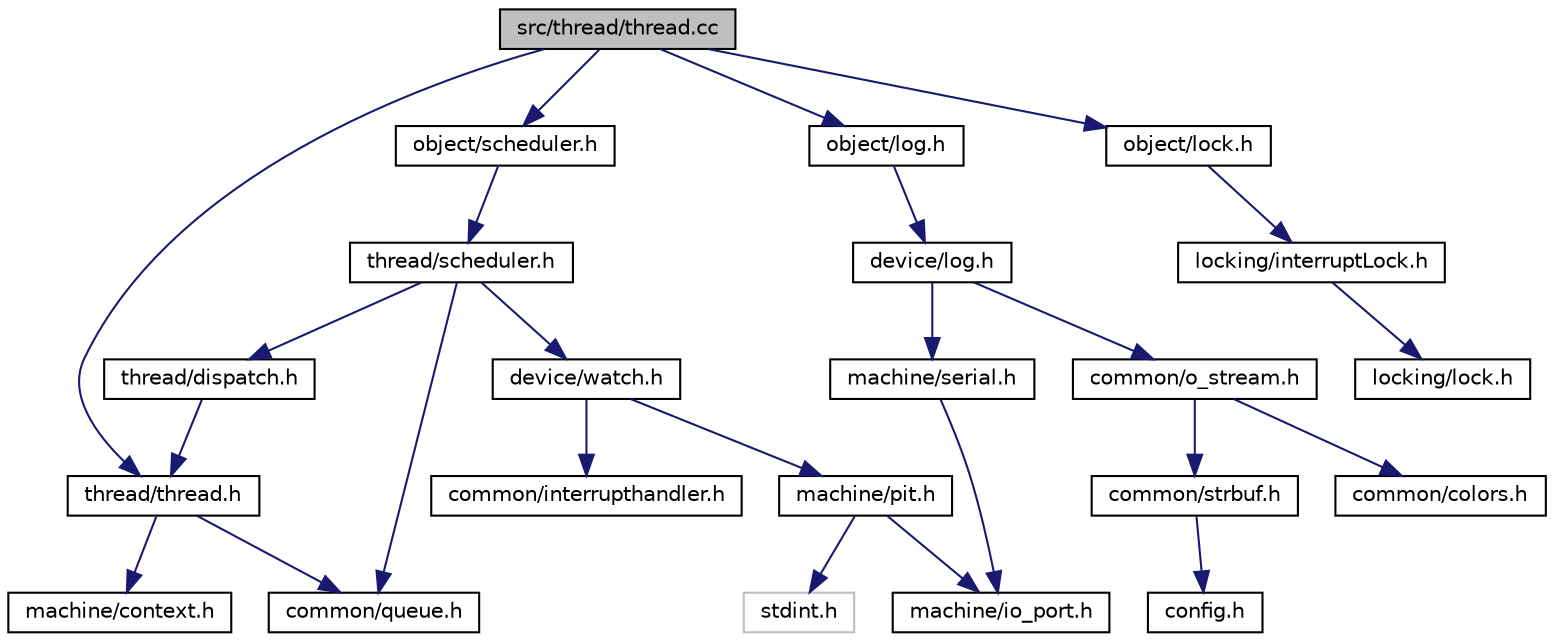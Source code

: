 digraph "src/thread/thread.cc"
{
  bgcolor="transparent";
  edge [fontname="Helvetica",fontsize="10",labelfontname="Helvetica",labelfontsize="10"];
  node [fontname="Helvetica",fontsize="10",shape=record];
  Node1 [label="src/thread/thread.cc",height=0.2,width=0.4,color="black", fillcolor="grey75", style="filled", fontcolor="black"];
  Node1 -> Node2 [color="midnightblue",fontsize="10",style="solid",fontname="Helvetica"];
  Node2 [label="thread/thread.h",height=0.2,width=0.4,color="black",URL="$thread_8h.html"];
  Node2 -> Node3 [color="midnightblue",fontsize="10",style="solid",fontname="Helvetica"];
  Node3 [label="machine/context.h",height=0.2,width=0.4,color="black",URL="$context_8h.html"];
  Node2 -> Node4 [color="midnightblue",fontsize="10",style="solid",fontname="Helvetica"];
  Node4 [label="common/queue.h",height=0.2,width=0.4,color="black",URL="$queue_8h.html"];
  Node1 -> Node5 [color="midnightblue",fontsize="10",style="solid",fontname="Helvetica"];
  Node5 [label="object/lock.h",height=0.2,width=0.4,color="black",URL="$object_2lock_8h.html"];
  Node5 -> Node6 [color="midnightblue",fontsize="10",style="solid",fontname="Helvetica"];
  Node6 [label="locking/interruptLock.h",height=0.2,width=0.4,color="black",URL="$interruptLock_8h.html"];
  Node6 -> Node7 [color="midnightblue",fontsize="10",style="solid",fontname="Helvetica"];
  Node7 [label="locking/lock.h",height=0.2,width=0.4,color="black",URL="$locking_2lock_8h.html"];
  Node1 -> Node8 [color="midnightblue",fontsize="10",style="solid",fontname="Helvetica"];
  Node8 [label="object/scheduler.h",height=0.2,width=0.4,color="black",URL="$object_2scheduler_8h.html"];
  Node8 -> Node9 [color="midnightblue",fontsize="10",style="solid",fontname="Helvetica"];
  Node9 [label="thread/scheduler.h",height=0.2,width=0.4,color="black",URL="$thread_2scheduler_8h.html"];
  Node9 -> Node10 [color="midnightblue",fontsize="10",style="solid",fontname="Helvetica"];
  Node10 [label="thread/dispatch.h",height=0.2,width=0.4,color="black",URL="$dispatch_8h.html"];
  Node10 -> Node2 [color="midnightblue",fontsize="10",style="solid",fontname="Helvetica"];
  Node9 -> Node4 [color="midnightblue",fontsize="10",style="solid",fontname="Helvetica"];
  Node9 -> Node11 [color="midnightblue",fontsize="10",style="solid",fontname="Helvetica"];
  Node11 [label="device/watch.h",height=0.2,width=0.4,color="black",URL="$watch_8h.html"];
  Node11 -> Node12 [color="midnightblue",fontsize="10",style="solid",fontname="Helvetica"];
  Node12 [label="common/interrupthandler.h",height=0.2,width=0.4,color="black",URL="$interrupthandler_8h.html"];
  Node11 -> Node13 [color="midnightblue",fontsize="10",style="solid",fontname="Helvetica"];
  Node13 [label="machine/pit.h",height=0.2,width=0.4,color="black",URL="$pit_8h.html"];
  Node13 -> Node14 [color="midnightblue",fontsize="10",style="solid",fontname="Helvetica"];
  Node14 [label="stdint.h",height=0.2,width=0.4,color="grey75"];
  Node13 -> Node15 [color="midnightblue",fontsize="10",style="solid",fontname="Helvetica"];
  Node15 [label="machine/io_port.h",height=0.2,width=0.4,color="black",URL="$io__port_8h.html"];
  Node1 -> Node16 [color="midnightblue",fontsize="10",style="solid",fontname="Helvetica"];
  Node16 [label="object/log.h",height=0.2,width=0.4,color="black",URL="$object_2log_8h.html"];
  Node16 -> Node17 [color="midnightblue",fontsize="10",style="solid",fontname="Helvetica"];
  Node17 [label="device/log.h",height=0.2,width=0.4,color="black",URL="$device_2log_8h.html"];
  Node17 -> Node18 [color="midnightblue",fontsize="10",style="solid",fontname="Helvetica"];
  Node18 [label="common/o_stream.h",height=0.2,width=0.4,color="black",URL="$o__stream_8h.html"];
  Node18 -> Node19 [color="midnightblue",fontsize="10",style="solid",fontname="Helvetica"];
  Node19 [label="common/strbuf.h",height=0.2,width=0.4,color="black",URL="$strbuf_8h.html"];
  Node19 -> Node20 [color="midnightblue",fontsize="10",style="solid",fontname="Helvetica"];
  Node20 [label="config.h",height=0.2,width=0.4,color="black",URL="$config_8h.html",tooltip="verschiedene defines für Einstellungen "];
  Node18 -> Node21 [color="midnightblue",fontsize="10",style="solid",fontname="Helvetica"];
  Node21 [label="common/colors.h",height=0.2,width=0.4,color="black",URL="$colors_8h.html"];
  Node17 -> Node22 [color="midnightblue",fontsize="10",style="solid",fontname="Helvetica"];
  Node22 [label="machine/serial.h",height=0.2,width=0.4,color="black",URL="$serial_8h.html"];
  Node22 -> Node15 [color="midnightblue",fontsize="10",style="solid",fontname="Helvetica"];
}
